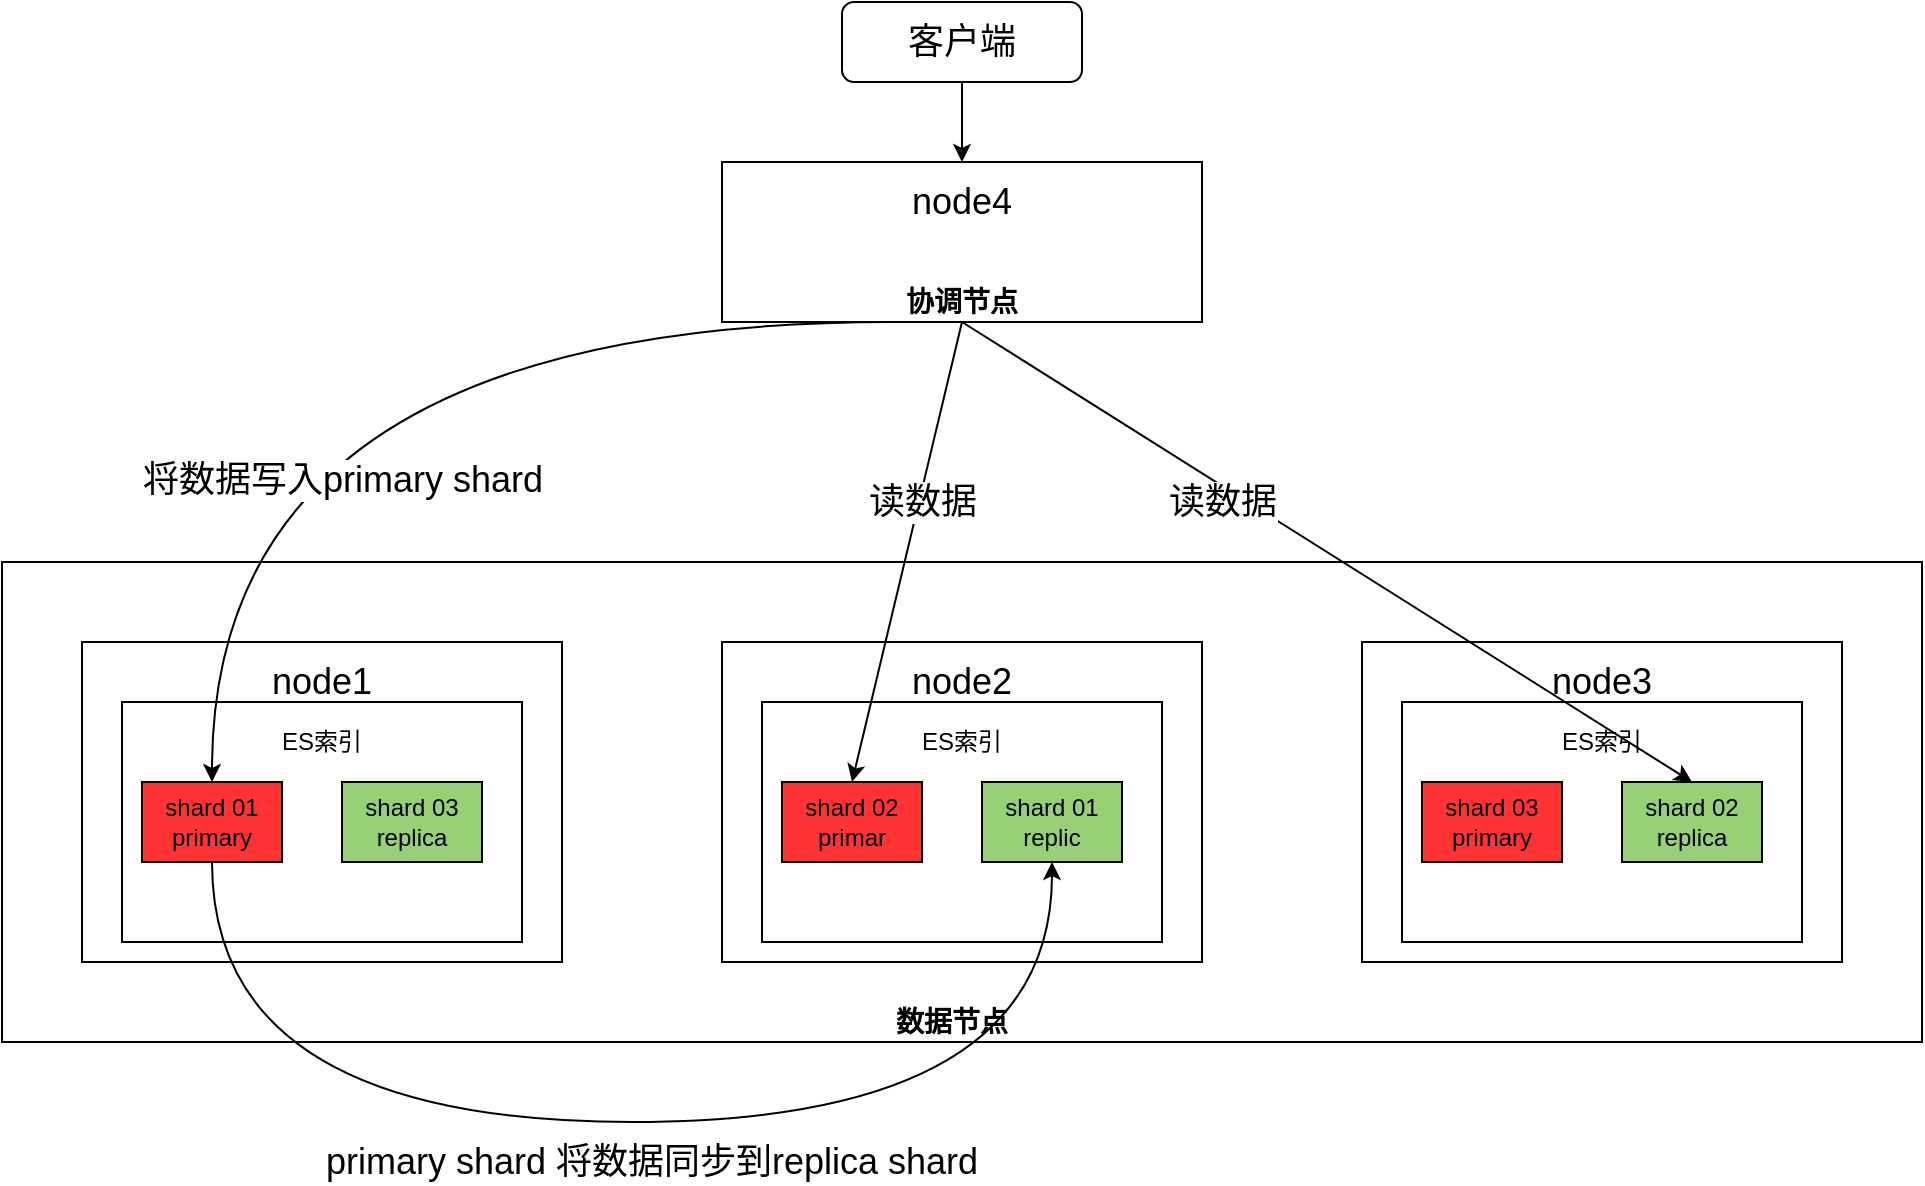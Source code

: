 <mxfile version="14.6.13" type="device"><diagram id="y6GLkJxnV88q1s-ObrdP" name="第 1 页"><mxGraphModel dx="1460" dy="710" grid="1" gridSize="10" guides="1" tooltips="1" connect="1" arrows="1" fold="1" page="1" pageScale="1" pageWidth="200000" pageHeight="200000" math="0" shadow="0"><root><mxCell id="0"/><mxCell id="1" parent="0"/><mxCell id="jKrqHQCyFygJeWAE64rl-29" value="" style="rounded=0;whiteSpace=wrap;html=1;fillColor=#FFFFFF;" vertex="1" parent="1"><mxGeometry x="40" y="360" width="960" height="240" as="geometry"/></mxCell><mxCell id="jKrqHQCyFygJeWAE64rl-5" value="" style="rounded=0;whiteSpace=wrap;html=1;" vertex="1" parent="1"><mxGeometry x="80" y="400" width="240" height="160" as="geometry"/></mxCell><mxCell id="jKrqHQCyFygJeWAE64rl-11" value="&lt;font style=&quot;font-size: 18px&quot;&gt;客户端&lt;/font&gt;" style="rounded=1;whiteSpace=wrap;html=1;" vertex="1" parent="1"><mxGeometry x="460" y="80" width="120" height="40" as="geometry"/></mxCell><mxCell id="jKrqHQCyFygJeWAE64rl-12" value="" style="rounded=0;whiteSpace=wrap;html=1;" vertex="1" parent="1"><mxGeometry x="100" y="430" width="200" height="120" as="geometry"/></mxCell><mxCell id="jKrqHQCyFygJeWAE64rl-13" value="shard 01&lt;br&gt;primary" style="rounded=0;whiteSpace=wrap;html=1;fillColor=#FF3333;" vertex="1" parent="1"><mxGeometry x="110" y="470" width="70" height="40" as="geometry"/></mxCell><mxCell id="jKrqHQCyFygJeWAE64rl-14" value="shard 03&lt;br&gt;replica" style="rounded=0;whiteSpace=wrap;html=1;fillColor=#97D077;" vertex="1" parent="1"><mxGeometry x="210" y="470" width="70" height="40" as="geometry"/></mxCell><mxCell id="jKrqHQCyFygJeWAE64rl-15" value="ES索引" style="text;html=1;strokeColor=none;fillColor=none;align=center;verticalAlign=middle;whiteSpace=wrap;rounded=0;" vertex="1" parent="1"><mxGeometry x="165" y="440" width="70" height="20" as="geometry"/></mxCell><mxCell id="jKrqHQCyFygJeWAE64rl-16" value="&lt;font style=&quot;font-size: 18px&quot;&gt;node1&lt;/font&gt;" style="text;html=1;strokeColor=none;fillColor=none;align=center;verticalAlign=middle;whiteSpace=wrap;rounded=0;" vertex="1" parent="1"><mxGeometry x="165" y="410" width="70" height="20" as="geometry"/></mxCell><mxCell id="jKrqHQCyFygJeWAE64rl-17" value="" style="rounded=0;whiteSpace=wrap;html=1;" vertex="1" parent="1"><mxGeometry x="400" y="400" width="240" height="160" as="geometry"/></mxCell><mxCell id="jKrqHQCyFygJeWAE64rl-18" value="" style="rounded=0;whiteSpace=wrap;html=1;" vertex="1" parent="1"><mxGeometry x="420" y="430" width="200" height="120" as="geometry"/></mxCell><mxCell id="jKrqHQCyFygJeWAE64rl-19" value="shard 02&lt;br&gt;primar" style="rounded=0;whiteSpace=wrap;html=1;fillColor=#FF3333;" vertex="1" parent="1"><mxGeometry x="430" y="470" width="70" height="40" as="geometry"/></mxCell><mxCell id="jKrqHQCyFygJeWAE64rl-20" value="shard 01&lt;br&gt;replic" style="rounded=0;whiteSpace=wrap;html=1;fillColor=#97D077;" vertex="1" parent="1"><mxGeometry x="530" y="470" width="70" height="40" as="geometry"/></mxCell><mxCell id="jKrqHQCyFygJeWAE64rl-21" value="ES索引" style="text;html=1;strokeColor=none;fillColor=none;align=center;verticalAlign=middle;whiteSpace=wrap;rounded=0;" vertex="1" parent="1"><mxGeometry x="485" y="440" width="70" height="20" as="geometry"/></mxCell><mxCell id="jKrqHQCyFygJeWAE64rl-22" value="&lt;font style=&quot;font-size: 18px&quot;&gt;node2&lt;/font&gt;" style="text;html=1;strokeColor=none;fillColor=none;align=center;verticalAlign=middle;whiteSpace=wrap;rounded=0;" vertex="1" parent="1"><mxGeometry x="485" y="410" width="70" height="20" as="geometry"/></mxCell><mxCell id="jKrqHQCyFygJeWAE64rl-23" value="" style="rounded=0;whiteSpace=wrap;html=1;" vertex="1" parent="1"><mxGeometry x="720" y="400" width="240" height="160" as="geometry"/></mxCell><mxCell id="jKrqHQCyFygJeWAE64rl-24" value="" style="rounded=0;whiteSpace=wrap;html=1;" vertex="1" parent="1"><mxGeometry x="740" y="430" width="200" height="120" as="geometry"/></mxCell><mxCell id="jKrqHQCyFygJeWAE64rl-25" value="shard 03&lt;br&gt;primary" style="rounded=0;whiteSpace=wrap;html=1;fillColor=#FF3333;" vertex="1" parent="1"><mxGeometry x="750" y="470" width="70" height="40" as="geometry"/></mxCell><mxCell id="jKrqHQCyFygJeWAE64rl-26" value="shard 02&lt;br&gt;replica" style="rounded=0;whiteSpace=wrap;html=1;fillColor=#97D077;" vertex="1" parent="1"><mxGeometry x="850" y="470" width="70" height="40" as="geometry"/></mxCell><mxCell id="jKrqHQCyFygJeWAE64rl-27" value="ES索引" style="text;html=1;strokeColor=none;fillColor=none;align=center;verticalAlign=middle;whiteSpace=wrap;rounded=0;" vertex="1" parent="1"><mxGeometry x="805" y="440" width="70" height="20" as="geometry"/></mxCell><mxCell id="jKrqHQCyFygJeWAE64rl-28" value="&lt;font style=&quot;font-size: 18px&quot;&gt;node3&lt;/font&gt;" style="text;html=1;strokeColor=none;fillColor=none;align=center;verticalAlign=middle;whiteSpace=wrap;rounded=0;" vertex="1" parent="1"><mxGeometry x="805" y="410" width="70" height="20" as="geometry"/></mxCell><mxCell id="jKrqHQCyFygJeWAE64rl-31" value="" style="rounded=0;whiteSpace=wrap;html=1;fillColor=#FFFFFF;" vertex="1" parent="1"><mxGeometry x="400" y="160" width="240" height="80" as="geometry"/></mxCell><mxCell id="jKrqHQCyFygJeWAE64rl-32" value="&lt;font style=&quot;font-size: 18px&quot;&gt;node4&lt;/font&gt;" style="text;html=1;strokeColor=none;fillColor=none;align=center;verticalAlign=middle;whiteSpace=wrap;rounded=0;" vertex="1" parent="1"><mxGeometry x="500" y="170" width="40" height="20" as="geometry"/></mxCell><mxCell id="jKrqHQCyFygJeWAE64rl-36" value="&lt;font style=&quot;font-size: 14px&quot;&gt;&lt;b&gt;协调节点&lt;/b&gt;&lt;/font&gt;" style="text;html=1;strokeColor=none;fillColor=none;align=center;verticalAlign=middle;whiteSpace=wrap;rounded=0;" vertex="1" parent="1"><mxGeometry x="485" y="220" width="70" height="20" as="geometry"/></mxCell><mxCell id="jKrqHQCyFygJeWAE64rl-37" value="&lt;font style=&quot;font-size: 14px&quot;&gt;&lt;b&gt;数据节点&lt;/b&gt;&lt;/font&gt;" style="text;html=1;strokeColor=none;fillColor=none;align=center;verticalAlign=middle;whiteSpace=wrap;rounded=0;" vertex="1" parent="1"><mxGeometry x="480" y="580" width="70" height="20" as="geometry"/></mxCell><mxCell id="jKrqHQCyFygJeWAE64rl-44" style="edgeStyle=orthogonalEdgeStyle;shape=flexArrow;curved=1;rounded=0;orthogonalLoop=1;jettySize=auto;html=1;exitX=0.5;exitY=1;exitDx=0;exitDy=0;" edge="1" parent="1" source="jKrqHQCyFygJeWAE64rl-11" target="jKrqHQCyFygJeWAE64rl-11"><mxGeometry relative="1" as="geometry"/></mxCell><mxCell id="jKrqHQCyFygJeWAE64rl-45" value="" style="endArrow=classic;html=1;entryX=0.5;entryY=0;entryDx=0;entryDy=0;exitX=0.5;exitY=1;exitDx=0;exitDy=0;" edge="1" parent="1" source="jKrqHQCyFygJeWAE64rl-11" target="jKrqHQCyFygJeWAE64rl-31"><mxGeometry width="50" height="50" relative="1" as="geometry"><mxPoint x="110" y="260" as="sourcePoint"/><mxPoint x="160" y="210" as="targetPoint"/></mxGeometry></mxCell><mxCell id="jKrqHQCyFygJeWAE64rl-47" value="" style="endArrow=classic;html=1;entryX=0.5;entryY=0;entryDx=0;entryDy=0;exitX=0;exitY=1;exitDx=0;exitDy=0;edgeStyle=orthogonalEdgeStyle;curved=1;" edge="1" parent="1" source="jKrqHQCyFygJeWAE64rl-36" target="jKrqHQCyFygJeWAE64rl-13"><mxGeometry width="50" height="50" relative="1" as="geometry"><mxPoint x="400" y="310" as="sourcePoint"/><mxPoint x="220" y="200" as="targetPoint"/><Array as="points"><mxPoint x="145" y="240"/></Array></mxGeometry></mxCell><mxCell id="jKrqHQCyFygJeWAE64rl-48" value="&lt;font style=&quot;font-size: 18px&quot;&gt;将数据写入primary shard&lt;/font&gt;" style="edgeLabel;html=1;align=center;verticalAlign=middle;resizable=0;points=[];" vertex="1" connectable="0" parent="jKrqHQCyFygJeWAE64rl-47"><mxGeometry x="0.485" y="54" relative="1" as="geometry"><mxPoint x="11" y="-4" as="offset"/></mxGeometry></mxCell><mxCell id="jKrqHQCyFygJeWAE64rl-49" value="" style="endArrow=classic;html=1;entryX=0.5;entryY=0;entryDx=0;entryDy=0;exitX=0.5;exitY=1;exitDx=0;exitDy=0;" edge="1" parent="1" source="jKrqHQCyFygJeWAE64rl-36" target="jKrqHQCyFygJeWAE64rl-19"><mxGeometry width="50" height="50" relative="1" as="geometry"><mxPoint x="800" y="300" as="sourcePoint"/><mxPoint x="850" y="250" as="targetPoint"/></mxGeometry></mxCell><mxCell id="jKrqHQCyFygJeWAE64rl-51" value="" style="endArrow=classic;html=1;entryX=0.5;entryY=1;entryDx=0;entryDy=0;exitX=0.5;exitY=1;exitDx=0;exitDy=0;edgeStyle=orthogonalEdgeStyle;curved=1;" edge="1" parent="1" source="jKrqHQCyFygJeWAE64rl-13" target="jKrqHQCyFygJeWAE64rl-20"><mxGeometry width="50" height="50" relative="1" as="geometry"><mxPoint x="100" y="730" as="sourcePoint"/><mxPoint x="150" y="680" as="targetPoint"/><Array as="points"><mxPoint x="145" y="640"/><mxPoint x="565" y="640"/></Array></mxGeometry></mxCell><mxCell id="jKrqHQCyFygJeWAE64rl-54" value="&lt;font style=&quot;font-size: 18px&quot;&gt;primary shard 将数据同步到replica shard&lt;/font&gt;" style="text;html=1;strokeColor=none;fillColor=none;align=center;verticalAlign=middle;whiteSpace=wrap;rounded=0;" vertex="1" parent="1"><mxGeometry x="180" y="650" width="370" height="20" as="geometry"/></mxCell><mxCell id="jKrqHQCyFygJeWAE64rl-55" value="" style="endArrow=classic;html=1;entryX=0.5;entryY=0;entryDx=0;entryDy=0;exitX=0.5;exitY=1;exitDx=0;exitDy=0;" edge="1" parent="1" source="jKrqHQCyFygJeWAE64rl-36" target="jKrqHQCyFygJeWAE64rl-26"><mxGeometry width="50" height="50" relative="1" as="geometry"><mxPoint x="530" y="250" as="sourcePoint"/><mxPoint x="475" y="480" as="targetPoint"/></mxGeometry></mxCell><mxCell id="jKrqHQCyFygJeWAE64rl-57" value="&lt;span style=&quot;font-size: 18px&quot;&gt;读数据&lt;/span&gt;" style="edgeLabel;html=1;align=center;verticalAlign=middle;resizable=0;points=[];" vertex="1" connectable="0" parent="1"><mxGeometry x="499.997" y="329.661" as="geometry"/></mxCell><mxCell id="jKrqHQCyFygJeWAE64rl-59" value="&lt;span style=&quot;font-size: 18px&quot;&gt;读数据&lt;/span&gt;" style="edgeLabel;html=1;align=center;verticalAlign=middle;resizable=0;points=[];" vertex="1" connectable="0" parent="1"><mxGeometry x="649.997" y="329.661" as="geometry"/></mxCell></root></mxGraphModel></diagram></mxfile>